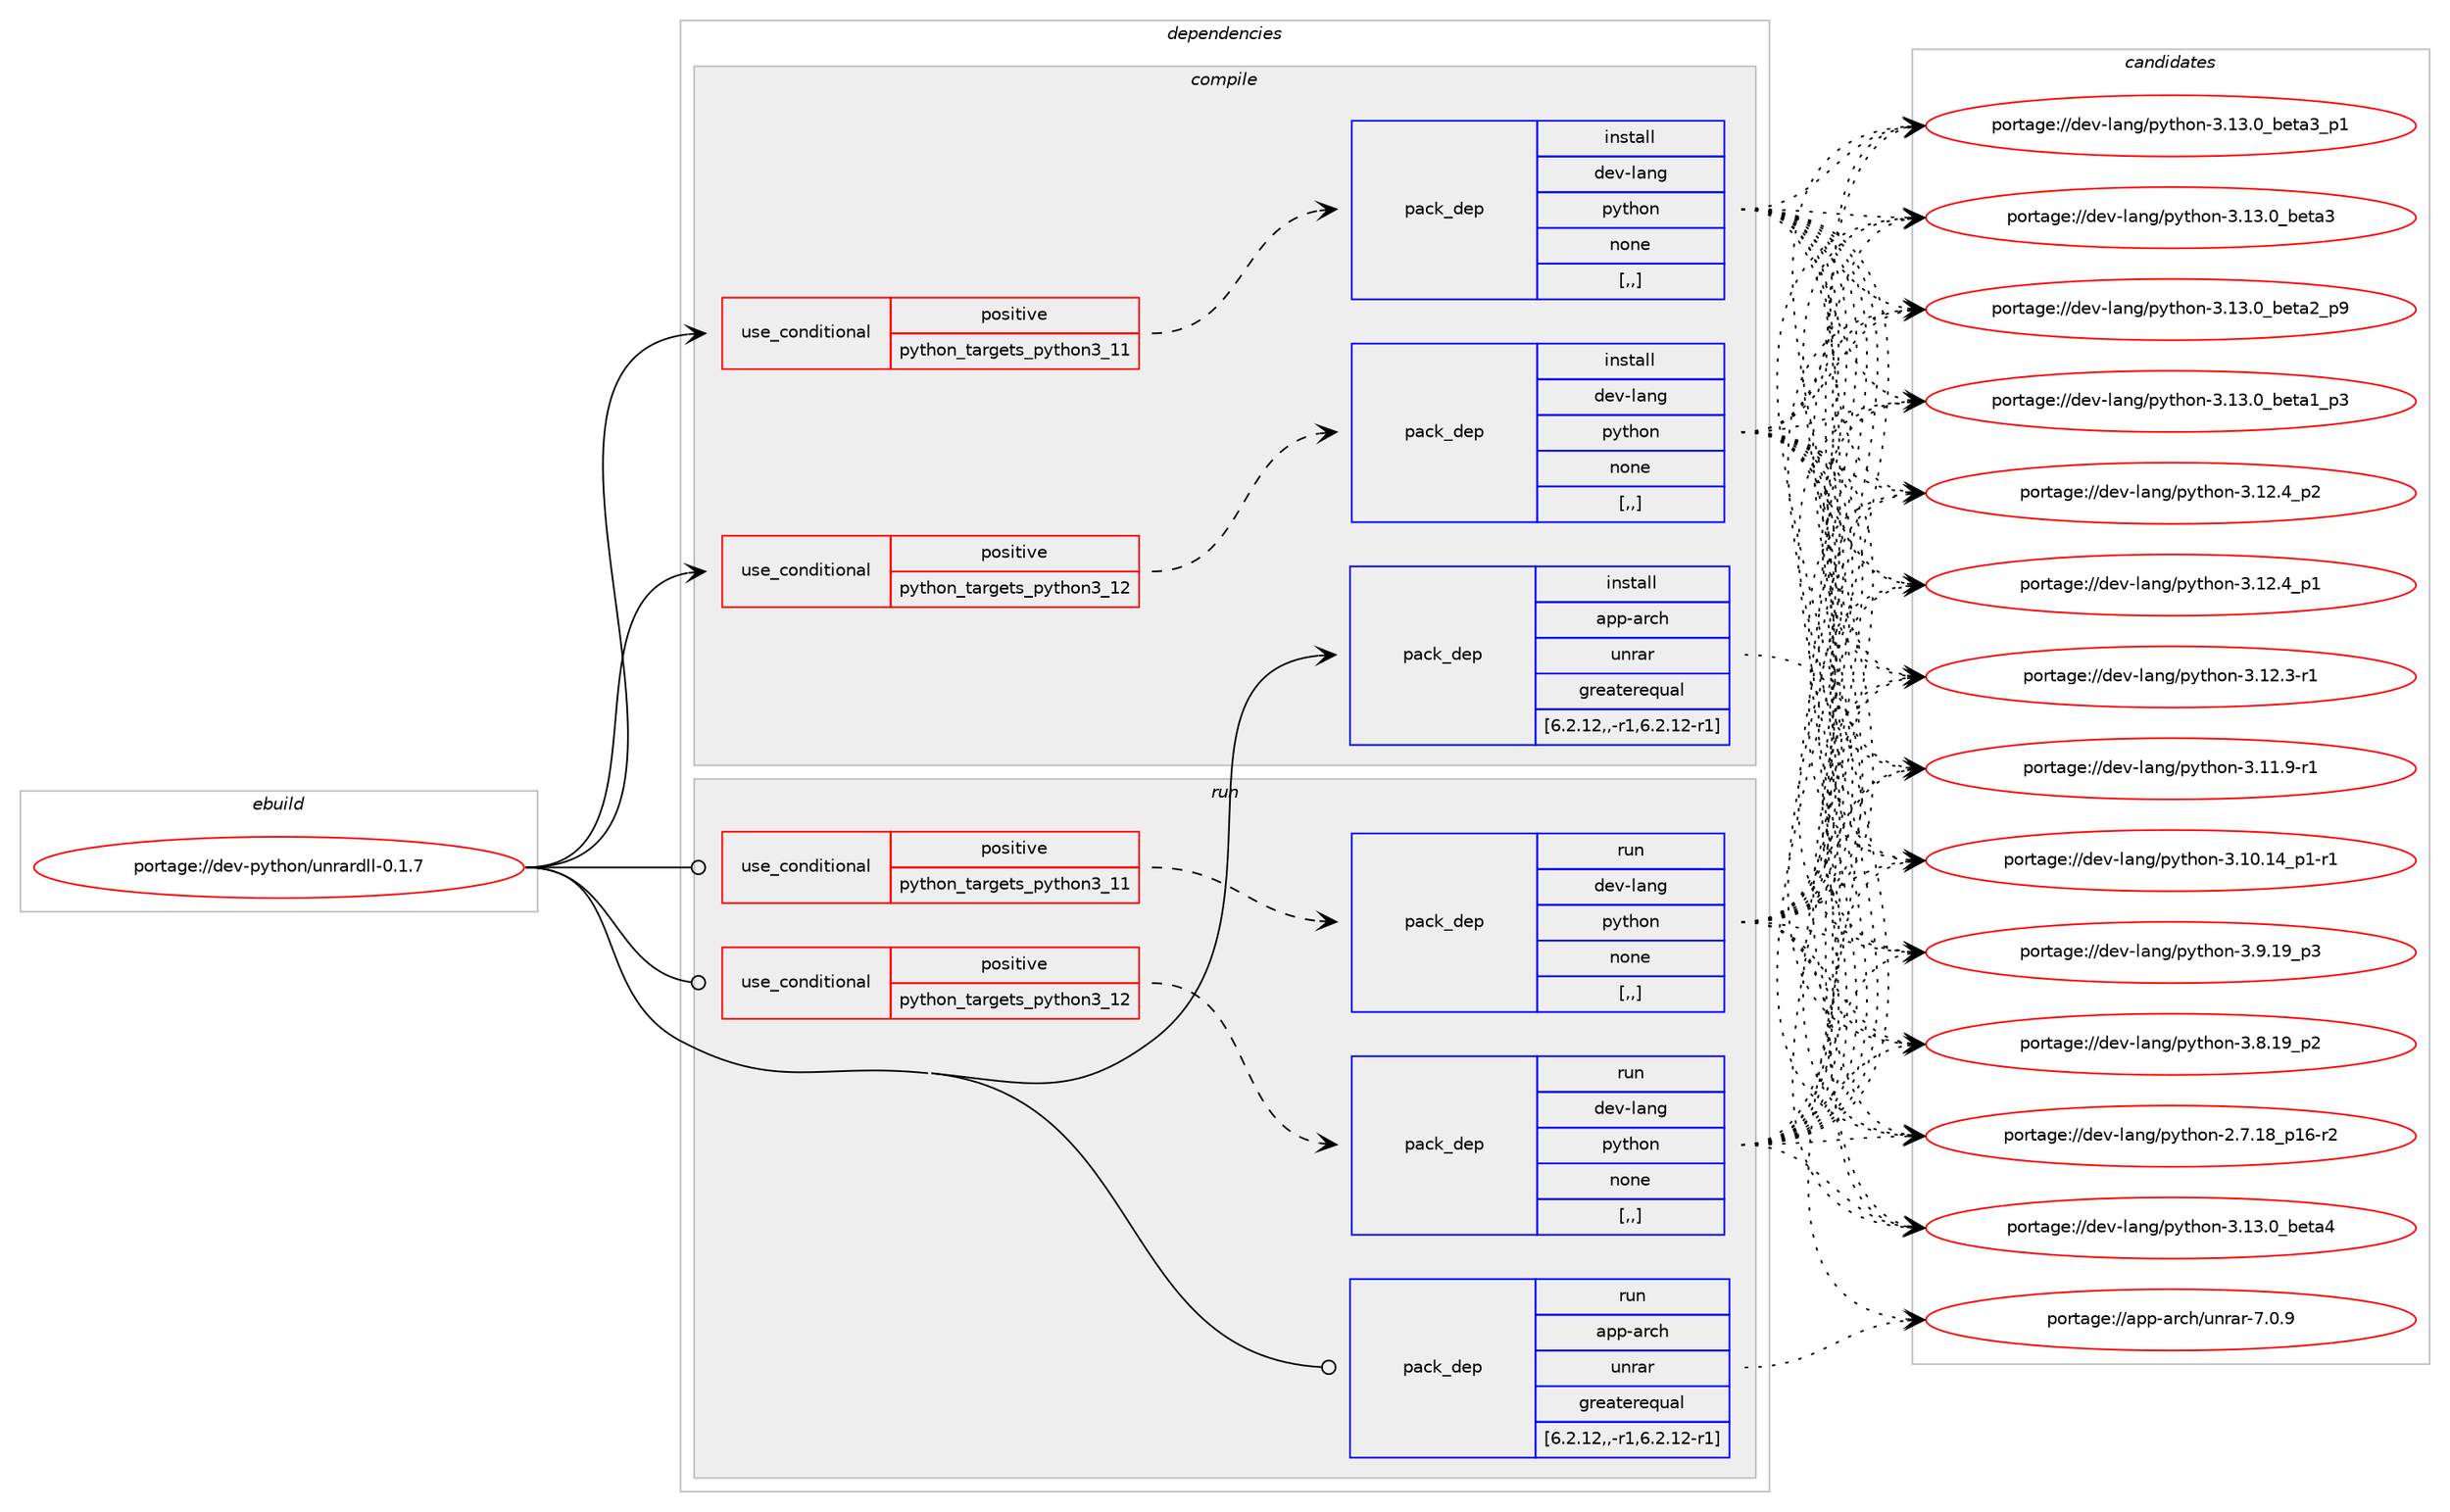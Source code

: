 digraph prolog {

# *************
# Graph options
# *************

newrank=true;
concentrate=true;
compound=true;
graph [rankdir=LR,fontname=Helvetica,fontsize=10,ranksep=1.5];#, ranksep=2.5, nodesep=0.2];
edge  [arrowhead=vee];
node  [fontname=Helvetica,fontsize=10];

# **********
# The ebuild
# **********

subgraph cluster_leftcol {
color=gray;
label=<<i>ebuild</i>>;
id [label="portage://dev-python/unrardll-0.1.7", color=red, width=4, href="../dev-python/unrardll-0.1.7.svg"];
}

# ****************
# The dependencies
# ****************

subgraph cluster_midcol {
color=gray;
label=<<i>dependencies</i>>;
subgraph cluster_compile {
fillcolor="#eeeeee";
style=filled;
label=<<i>compile</i>>;
subgraph cond40987 {
dependency167021 [label=<<TABLE BORDER="0" CELLBORDER="1" CELLSPACING="0" CELLPADDING="4"><TR><TD ROWSPAN="3" CELLPADDING="10">use_conditional</TD></TR><TR><TD>positive</TD></TR><TR><TD>python_targets_python3_11</TD></TR></TABLE>>, shape=none, color=red];
subgraph pack124760 {
dependency167022 [label=<<TABLE BORDER="0" CELLBORDER="1" CELLSPACING="0" CELLPADDING="4" WIDTH="220"><TR><TD ROWSPAN="6" CELLPADDING="30">pack_dep</TD></TR><TR><TD WIDTH="110">install</TD></TR><TR><TD>dev-lang</TD></TR><TR><TD>python</TD></TR><TR><TD>none</TD></TR><TR><TD>[,,]</TD></TR></TABLE>>, shape=none, color=blue];
}
dependency167021:e -> dependency167022:w [weight=20,style="dashed",arrowhead="vee"];
}
id:e -> dependency167021:w [weight=20,style="solid",arrowhead="vee"];
subgraph cond40988 {
dependency167023 [label=<<TABLE BORDER="0" CELLBORDER="1" CELLSPACING="0" CELLPADDING="4"><TR><TD ROWSPAN="3" CELLPADDING="10">use_conditional</TD></TR><TR><TD>positive</TD></TR><TR><TD>python_targets_python3_12</TD></TR></TABLE>>, shape=none, color=red];
subgraph pack124761 {
dependency167024 [label=<<TABLE BORDER="0" CELLBORDER="1" CELLSPACING="0" CELLPADDING="4" WIDTH="220"><TR><TD ROWSPAN="6" CELLPADDING="30">pack_dep</TD></TR><TR><TD WIDTH="110">install</TD></TR><TR><TD>dev-lang</TD></TR><TR><TD>python</TD></TR><TR><TD>none</TD></TR><TR><TD>[,,]</TD></TR></TABLE>>, shape=none, color=blue];
}
dependency167023:e -> dependency167024:w [weight=20,style="dashed",arrowhead="vee"];
}
id:e -> dependency167023:w [weight=20,style="solid",arrowhead="vee"];
subgraph pack124762 {
dependency167025 [label=<<TABLE BORDER="0" CELLBORDER="1" CELLSPACING="0" CELLPADDING="4" WIDTH="220"><TR><TD ROWSPAN="6" CELLPADDING="30">pack_dep</TD></TR><TR><TD WIDTH="110">install</TD></TR><TR><TD>app-arch</TD></TR><TR><TD>unrar</TD></TR><TR><TD>greaterequal</TD></TR><TR><TD>[6.2.12,,-r1,6.2.12-r1]</TD></TR></TABLE>>, shape=none, color=blue];
}
id:e -> dependency167025:w [weight=20,style="solid",arrowhead="vee"];
}
subgraph cluster_compileandrun {
fillcolor="#eeeeee";
style=filled;
label=<<i>compile and run</i>>;
}
subgraph cluster_run {
fillcolor="#eeeeee";
style=filled;
label=<<i>run</i>>;
subgraph cond40989 {
dependency167026 [label=<<TABLE BORDER="0" CELLBORDER="1" CELLSPACING="0" CELLPADDING="4"><TR><TD ROWSPAN="3" CELLPADDING="10">use_conditional</TD></TR><TR><TD>positive</TD></TR><TR><TD>python_targets_python3_11</TD></TR></TABLE>>, shape=none, color=red];
subgraph pack124763 {
dependency167027 [label=<<TABLE BORDER="0" CELLBORDER="1" CELLSPACING="0" CELLPADDING="4" WIDTH="220"><TR><TD ROWSPAN="6" CELLPADDING="30">pack_dep</TD></TR><TR><TD WIDTH="110">run</TD></TR><TR><TD>dev-lang</TD></TR><TR><TD>python</TD></TR><TR><TD>none</TD></TR><TR><TD>[,,]</TD></TR></TABLE>>, shape=none, color=blue];
}
dependency167026:e -> dependency167027:w [weight=20,style="dashed",arrowhead="vee"];
}
id:e -> dependency167026:w [weight=20,style="solid",arrowhead="odot"];
subgraph cond40990 {
dependency167028 [label=<<TABLE BORDER="0" CELLBORDER="1" CELLSPACING="0" CELLPADDING="4"><TR><TD ROWSPAN="3" CELLPADDING="10">use_conditional</TD></TR><TR><TD>positive</TD></TR><TR><TD>python_targets_python3_12</TD></TR></TABLE>>, shape=none, color=red];
subgraph pack124764 {
dependency167029 [label=<<TABLE BORDER="0" CELLBORDER="1" CELLSPACING="0" CELLPADDING="4" WIDTH="220"><TR><TD ROWSPAN="6" CELLPADDING="30">pack_dep</TD></TR><TR><TD WIDTH="110">run</TD></TR><TR><TD>dev-lang</TD></TR><TR><TD>python</TD></TR><TR><TD>none</TD></TR><TR><TD>[,,]</TD></TR></TABLE>>, shape=none, color=blue];
}
dependency167028:e -> dependency167029:w [weight=20,style="dashed",arrowhead="vee"];
}
id:e -> dependency167028:w [weight=20,style="solid",arrowhead="odot"];
subgraph pack124765 {
dependency167030 [label=<<TABLE BORDER="0" CELLBORDER="1" CELLSPACING="0" CELLPADDING="4" WIDTH="220"><TR><TD ROWSPAN="6" CELLPADDING="30">pack_dep</TD></TR><TR><TD WIDTH="110">run</TD></TR><TR><TD>app-arch</TD></TR><TR><TD>unrar</TD></TR><TR><TD>greaterequal</TD></TR><TR><TD>[6.2.12,,-r1,6.2.12-r1]</TD></TR></TABLE>>, shape=none, color=blue];
}
id:e -> dependency167030:w [weight=20,style="solid",arrowhead="odot"];
}
}

# **************
# The candidates
# **************

subgraph cluster_choices {
rank=same;
color=gray;
label=<<i>candidates</i>>;

subgraph choice124760 {
color=black;
nodesep=1;
choice1001011184510897110103471121211161041111104551464951464895981011169752 [label="portage://dev-lang/python-3.13.0_beta4", color=red, width=4,href="../dev-lang/python-3.13.0_beta4.svg"];
choice10010111845108971101034711212111610411111045514649514648959810111697519511249 [label="portage://dev-lang/python-3.13.0_beta3_p1", color=red, width=4,href="../dev-lang/python-3.13.0_beta3_p1.svg"];
choice1001011184510897110103471121211161041111104551464951464895981011169751 [label="portage://dev-lang/python-3.13.0_beta3", color=red, width=4,href="../dev-lang/python-3.13.0_beta3.svg"];
choice10010111845108971101034711212111610411111045514649514648959810111697509511257 [label="portage://dev-lang/python-3.13.0_beta2_p9", color=red, width=4,href="../dev-lang/python-3.13.0_beta2_p9.svg"];
choice10010111845108971101034711212111610411111045514649514648959810111697499511251 [label="portage://dev-lang/python-3.13.0_beta1_p3", color=red, width=4,href="../dev-lang/python-3.13.0_beta1_p3.svg"];
choice100101118451089711010347112121116104111110455146495046529511250 [label="portage://dev-lang/python-3.12.4_p2", color=red, width=4,href="../dev-lang/python-3.12.4_p2.svg"];
choice100101118451089711010347112121116104111110455146495046529511249 [label="portage://dev-lang/python-3.12.4_p1", color=red, width=4,href="../dev-lang/python-3.12.4_p1.svg"];
choice100101118451089711010347112121116104111110455146495046514511449 [label="portage://dev-lang/python-3.12.3-r1", color=red, width=4,href="../dev-lang/python-3.12.3-r1.svg"];
choice100101118451089711010347112121116104111110455146494946574511449 [label="portage://dev-lang/python-3.11.9-r1", color=red, width=4,href="../dev-lang/python-3.11.9-r1.svg"];
choice100101118451089711010347112121116104111110455146494846495295112494511449 [label="portage://dev-lang/python-3.10.14_p1-r1", color=red, width=4,href="../dev-lang/python-3.10.14_p1-r1.svg"];
choice100101118451089711010347112121116104111110455146574649579511251 [label="portage://dev-lang/python-3.9.19_p3", color=red, width=4,href="../dev-lang/python-3.9.19_p3.svg"];
choice100101118451089711010347112121116104111110455146564649579511250 [label="portage://dev-lang/python-3.8.19_p2", color=red, width=4,href="../dev-lang/python-3.8.19_p2.svg"];
choice100101118451089711010347112121116104111110455046554649569511249544511450 [label="portage://dev-lang/python-2.7.18_p16-r2", color=red, width=4,href="../dev-lang/python-2.7.18_p16-r2.svg"];
dependency167022:e -> choice1001011184510897110103471121211161041111104551464951464895981011169752:w [style=dotted,weight="100"];
dependency167022:e -> choice10010111845108971101034711212111610411111045514649514648959810111697519511249:w [style=dotted,weight="100"];
dependency167022:e -> choice1001011184510897110103471121211161041111104551464951464895981011169751:w [style=dotted,weight="100"];
dependency167022:e -> choice10010111845108971101034711212111610411111045514649514648959810111697509511257:w [style=dotted,weight="100"];
dependency167022:e -> choice10010111845108971101034711212111610411111045514649514648959810111697499511251:w [style=dotted,weight="100"];
dependency167022:e -> choice100101118451089711010347112121116104111110455146495046529511250:w [style=dotted,weight="100"];
dependency167022:e -> choice100101118451089711010347112121116104111110455146495046529511249:w [style=dotted,weight="100"];
dependency167022:e -> choice100101118451089711010347112121116104111110455146495046514511449:w [style=dotted,weight="100"];
dependency167022:e -> choice100101118451089711010347112121116104111110455146494946574511449:w [style=dotted,weight="100"];
dependency167022:e -> choice100101118451089711010347112121116104111110455146494846495295112494511449:w [style=dotted,weight="100"];
dependency167022:e -> choice100101118451089711010347112121116104111110455146574649579511251:w [style=dotted,weight="100"];
dependency167022:e -> choice100101118451089711010347112121116104111110455146564649579511250:w [style=dotted,weight="100"];
dependency167022:e -> choice100101118451089711010347112121116104111110455046554649569511249544511450:w [style=dotted,weight="100"];
}
subgraph choice124761 {
color=black;
nodesep=1;
choice1001011184510897110103471121211161041111104551464951464895981011169752 [label="portage://dev-lang/python-3.13.0_beta4", color=red, width=4,href="../dev-lang/python-3.13.0_beta4.svg"];
choice10010111845108971101034711212111610411111045514649514648959810111697519511249 [label="portage://dev-lang/python-3.13.0_beta3_p1", color=red, width=4,href="../dev-lang/python-3.13.0_beta3_p1.svg"];
choice1001011184510897110103471121211161041111104551464951464895981011169751 [label="portage://dev-lang/python-3.13.0_beta3", color=red, width=4,href="../dev-lang/python-3.13.0_beta3.svg"];
choice10010111845108971101034711212111610411111045514649514648959810111697509511257 [label="portage://dev-lang/python-3.13.0_beta2_p9", color=red, width=4,href="../dev-lang/python-3.13.0_beta2_p9.svg"];
choice10010111845108971101034711212111610411111045514649514648959810111697499511251 [label="portage://dev-lang/python-3.13.0_beta1_p3", color=red, width=4,href="../dev-lang/python-3.13.0_beta1_p3.svg"];
choice100101118451089711010347112121116104111110455146495046529511250 [label="portage://dev-lang/python-3.12.4_p2", color=red, width=4,href="../dev-lang/python-3.12.4_p2.svg"];
choice100101118451089711010347112121116104111110455146495046529511249 [label="portage://dev-lang/python-3.12.4_p1", color=red, width=4,href="../dev-lang/python-3.12.4_p1.svg"];
choice100101118451089711010347112121116104111110455146495046514511449 [label="portage://dev-lang/python-3.12.3-r1", color=red, width=4,href="../dev-lang/python-3.12.3-r1.svg"];
choice100101118451089711010347112121116104111110455146494946574511449 [label="portage://dev-lang/python-3.11.9-r1", color=red, width=4,href="../dev-lang/python-3.11.9-r1.svg"];
choice100101118451089711010347112121116104111110455146494846495295112494511449 [label="portage://dev-lang/python-3.10.14_p1-r1", color=red, width=4,href="../dev-lang/python-3.10.14_p1-r1.svg"];
choice100101118451089711010347112121116104111110455146574649579511251 [label="portage://dev-lang/python-3.9.19_p3", color=red, width=4,href="../dev-lang/python-3.9.19_p3.svg"];
choice100101118451089711010347112121116104111110455146564649579511250 [label="portage://dev-lang/python-3.8.19_p2", color=red, width=4,href="../dev-lang/python-3.8.19_p2.svg"];
choice100101118451089711010347112121116104111110455046554649569511249544511450 [label="portage://dev-lang/python-2.7.18_p16-r2", color=red, width=4,href="../dev-lang/python-2.7.18_p16-r2.svg"];
dependency167024:e -> choice1001011184510897110103471121211161041111104551464951464895981011169752:w [style=dotted,weight="100"];
dependency167024:e -> choice10010111845108971101034711212111610411111045514649514648959810111697519511249:w [style=dotted,weight="100"];
dependency167024:e -> choice1001011184510897110103471121211161041111104551464951464895981011169751:w [style=dotted,weight="100"];
dependency167024:e -> choice10010111845108971101034711212111610411111045514649514648959810111697509511257:w [style=dotted,weight="100"];
dependency167024:e -> choice10010111845108971101034711212111610411111045514649514648959810111697499511251:w [style=dotted,weight="100"];
dependency167024:e -> choice100101118451089711010347112121116104111110455146495046529511250:w [style=dotted,weight="100"];
dependency167024:e -> choice100101118451089711010347112121116104111110455146495046529511249:w [style=dotted,weight="100"];
dependency167024:e -> choice100101118451089711010347112121116104111110455146495046514511449:w [style=dotted,weight="100"];
dependency167024:e -> choice100101118451089711010347112121116104111110455146494946574511449:w [style=dotted,weight="100"];
dependency167024:e -> choice100101118451089711010347112121116104111110455146494846495295112494511449:w [style=dotted,weight="100"];
dependency167024:e -> choice100101118451089711010347112121116104111110455146574649579511251:w [style=dotted,weight="100"];
dependency167024:e -> choice100101118451089711010347112121116104111110455146564649579511250:w [style=dotted,weight="100"];
dependency167024:e -> choice100101118451089711010347112121116104111110455046554649569511249544511450:w [style=dotted,weight="100"];
}
subgraph choice124762 {
color=black;
nodesep=1;
choice971121124597114991044711711011497114455546484657 [label="portage://app-arch/unrar-7.0.9", color=red, width=4,href="../app-arch/unrar-7.0.9.svg"];
dependency167025:e -> choice971121124597114991044711711011497114455546484657:w [style=dotted,weight="100"];
}
subgraph choice124763 {
color=black;
nodesep=1;
choice1001011184510897110103471121211161041111104551464951464895981011169752 [label="portage://dev-lang/python-3.13.0_beta4", color=red, width=4,href="../dev-lang/python-3.13.0_beta4.svg"];
choice10010111845108971101034711212111610411111045514649514648959810111697519511249 [label="portage://dev-lang/python-3.13.0_beta3_p1", color=red, width=4,href="../dev-lang/python-3.13.0_beta3_p1.svg"];
choice1001011184510897110103471121211161041111104551464951464895981011169751 [label="portage://dev-lang/python-3.13.0_beta3", color=red, width=4,href="../dev-lang/python-3.13.0_beta3.svg"];
choice10010111845108971101034711212111610411111045514649514648959810111697509511257 [label="portage://dev-lang/python-3.13.0_beta2_p9", color=red, width=4,href="../dev-lang/python-3.13.0_beta2_p9.svg"];
choice10010111845108971101034711212111610411111045514649514648959810111697499511251 [label="portage://dev-lang/python-3.13.0_beta1_p3", color=red, width=4,href="../dev-lang/python-3.13.0_beta1_p3.svg"];
choice100101118451089711010347112121116104111110455146495046529511250 [label="portage://dev-lang/python-3.12.4_p2", color=red, width=4,href="../dev-lang/python-3.12.4_p2.svg"];
choice100101118451089711010347112121116104111110455146495046529511249 [label="portage://dev-lang/python-3.12.4_p1", color=red, width=4,href="../dev-lang/python-3.12.4_p1.svg"];
choice100101118451089711010347112121116104111110455146495046514511449 [label="portage://dev-lang/python-3.12.3-r1", color=red, width=4,href="../dev-lang/python-3.12.3-r1.svg"];
choice100101118451089711010347112121116104111110455146494946574511449 [label="portage://dev-lang/python-3.11.9-r1", color=red, width=4,href="../dev-lang/python-3.11.9-r1.svg"];
choice100101118451089711010347112121116104111110455146494846495295112494511449 [label="portage://dev-lang/python-3.10.14_p1-r1", color=red, width=4,href="../dev-lang/python-3.10.14_p1-r1.svg"];
choice100101118451089711010347112121116104111110455146574649579511251 [label="portage://dev-lang/python-3.9.19_p3", color=red, width=4,href="../dev-lang/python-3.9.19_p3.svg"];
choice100101118451089711010347112121116104111110455146564649579511250 [label="portage://dev-lang/python-3.8.19_p2", color=red, width=4,href="../dev-lang/python-3.8.19_p2.svg"];
choice100101118451089711010347112121116104111110455046554649569511249544511450 [label="portage://dev-lang/python-2.7.18_p16-r2", color=red, width=4,href="../dev-lang/python-2.7.18_p16-r2.svg"];
dependency167027:e -> choice1001011184510897110103471121211161041111104551464951464895981011169752:w [style=dotted,weight="100"];
dependency167027:e -> choice10010111845108971101034711212111610411111045514649514648959810111697519511249:w [style=dotted,weight="100"];
dependency167027:e -> choice1001011184510897110103471121211161041111104551464951464895981011169751:w [style=dotted,weight="100"];
dependency167027:e -> choice10010111845108971101034711212111610411111045514649514648959810111697509511257:w [style=dotted,weight="100"];
dependency167027:e -> choice10010111845108971101034711212111610411111045514649514648959810111697499511251:w [style=dotted,weight="100"];
dependency167027:e -> choice100101118451089711010347112121116104111110455146495046529511250:w [style=dotted,weight="100"];
dependency167027:e -> choice100101118451089711010347112121116104111110455146495046529511249:w [style=dotted,weight="100"];
dependency167027:e -> choice100101118451089711010347112121116104111110455146495046514511449:w [style=dotted,weight="100"];
dependency167027:e -> choice100101118451089711010347112121116104111110455146494946574511449:w [style=dotted,weight="100"];
dependency167027:e -> choice100101118451089711010347112121116104111110455146494846495295112494511449:w [style=dotted,weight="100"];
dependency167027:e -> choice100101118451089711010347112121116104111110455146574649579511251:w [style=dotted,weight="100"];
dependency167027:e -> choice100101118451089711010347112121116104111110455146564649579511250:w [style=dotted,weight="100"];
dependency167027:e -> choice100101118451089711010347112121116104111110455046554649569511249544511450:w [style=dotted,weight="100"];
}
subgraph choice124764 {
color=black;
nodesep=1;
choice1001011184510897110103471121211161041111104551464951464895981011169752 [label="portage://dev-lang/python-3.13.0_beta4", color=red, width=4,href="../dev-lang/python-3.13.0_beta4.svg"];
choice10010111845108971101034711212111610411111045514649514648959810111697519511249 [label="portage://dev-lang/python-3.13.0_beta3_p1", color=red, width=4,href="../dev-lang/python-3.13.0_beta3_p1.svg"];
choice1001011184510897110103471121211161041111104551464951464895981011169751 [label="portage://dev-lang/python-3.13.0_beta3", color=red, width=4,href="../dev-lang/python-3.13.0_beta3.svg"];
choice10010111845108971101034711212111610411111045514649514648959810111697509511257 [label="portage://dev-lang/python-3.13.0_beta2_p9", color=red, width=4,href="../dev-lang/python-3.13.0_beta2_p9.svg"];
choice10010111845108971101034711212111610411111045514649514648959810111697499511251 [label="portage://dev-lang/python-3.13.0_beta1_p3", color=red, width=4,href="../dev-lang/python-3.13.0_beta1_p3.svg"];
choice100101118451089711010347112121116104111110455146495046529511250 [label="portage://dev-lang/python-3.12.4_p2", color=red, width=4,href="../dev-lang/python-3.12.4_p2.svg"];
choice100101118451089711010347112121116104111110455146495046529511249 [label="portage://dev-lang/python-3.12.4_p1", color=red, width=4,href="../dev-lang/python-3.12.4_p1.svg"];
choice100101118451089711010347112121116104111110455146495046514511449 [label="portage://dev-lang/python-3.12.3-r1", color=red, width=4,href="../dev-lang/python-3.12.3-r1.svg"];
choice100101118451089711010347112121116104111110455146494946574511449 [label="portage://dev-lang/python-3.11.9-r1", color=red, width=4,href="../dev-lang/python-3.11.9-r1.svg"];
choice100101118451089711010347112121116104111110455146494846495295112494511449 [label="portage://dev-lang/python-3.10.14_p1-r1", color=red, width=4,href="../dev-lang/python-3.10.14_p1-r1.svg"];
choice100101118451089711010347112121116104111110455146574649579511251 [label="portage://dev-lang/python-3.9.19_p3", color=red, width=4,href="../dev-lang/python-3.9.19_p3.svg"];
choice100101118451089711010347112121116104111110455146564649579511250 [label="portage://dev-lang/python-3.8.19_p2", color=red, width=4,href="../dev-lang/python-3.8.19_p2.svg"];
choice100101118451089711010347112121116104111110455046554649569511249544511450 [label="portage://dev-lang/python-2.7.18_p16-r2", color=red, width=4,href="../dev-lang/python-2.7.18_p16-r2.svg"];
dependency167029:e -> choice1001011184510897110103471121211161041111104551464951464895981011169752:w [style=dotted,weight="100"];
dependency167029:e -> choice10010111845108971101034711212111610411111045514649514648959810111697519511249:w [style=dotted,weight="100"];
dependency167029:e -> choice1001011184510897110103471121211161041111104551464951464895981011169751:w [style=dotted,weight="100"];
dependency167029:e -> choice10010111845108971101034711212111610411111045514649514648959810111697509511257:w [style=dotted,weight="100"];
dependency167029:e -> choice10010111845108971101034711212111610411111045514649514648959810111697499511251:w [style=dotted,weight="100"];
dependency167029:e -> choice100101118451089711010347112121116104111110455146495046529511250:w [style=dotted,weight="100"];
dependency167029:e -> choice100101118451089711010347112121116104111110455146495046529511249:w [style=dotted,weight="100"];
dependency167029:e -> choice100101118451089711010347112121116104111110455146495046514511449:w [style=dotted,weight="100"];
dependency167029:e -> choice100101118451089711010347112121116104111110455146494946574511449:w [style=dotted,weight="100"];
dependency167029:e -> choice100101118451089711010347112121116104111110455146494846495295112494511449:w [style=dotted,weight="100"];
dependency167029:e -> choice100101118451089711010347112121116104111110455146574649579511251:w [style=dotted,weight="100"];
dependency167029:e -> choice100101118451089711010347112121116104111110455146564649579511250:w [style=dotted,weight="100"];
dependency167029:e -> choice100101118451089711010347112121116104111110455046554649569511249544511450:w [style=dotted,weight="100"];
}
subgraph choice124765 {
color=black;
nodesep=1;
choice971121124597114991044711711011497114455546484657 [label="portage://app-arch/unrar-7.0.9", color=red, width=4,href="../app-arch/unrar-7.0.9.svg"];
dependency167030:e -> choice971121124597114991044711711011497114455546484657:w [style=dotted,weight="100"];
}
}

}
